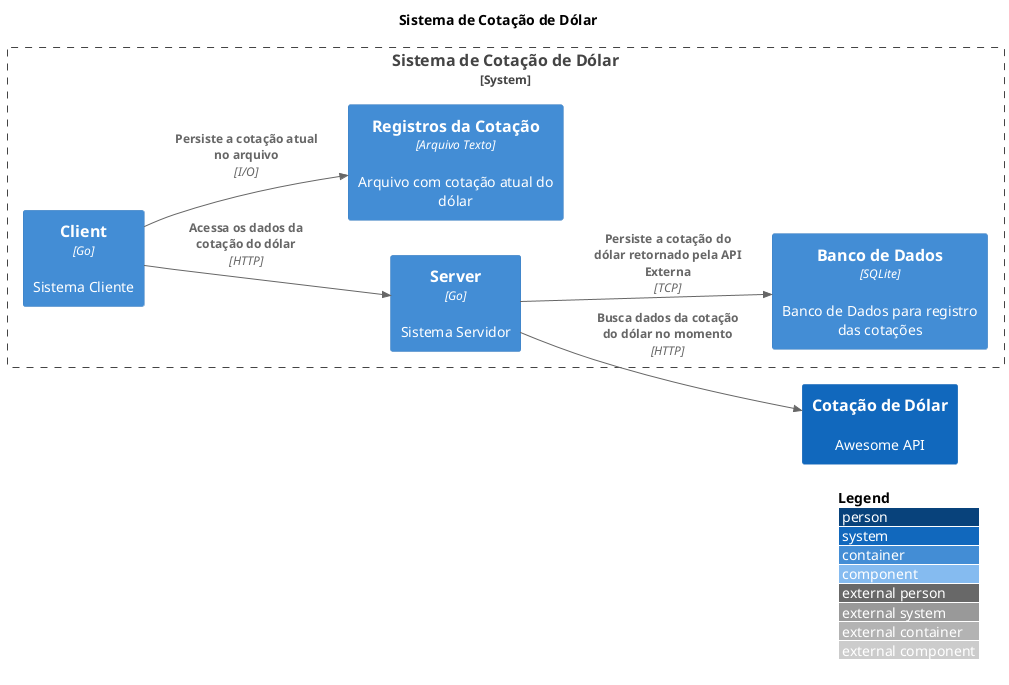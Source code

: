 @startuml system
!include <C4/C4_Context.puml>
!include <C4/C4_Container.puml>
!include <C4/C4_Component.puml>

AddRelTag("async", $lineStyle = DashedLine())

left to right direction
LAYOUT_WITH_LEGEND()

title Sistema de Cotação de Dólar

System(server_external, "Cotação de Dólar", "Awesome API")

System_Boundary(system_boundary, "Sistema de Cotação de Dólar") {
    Container(client, "Client", "Go", "Sistema Cliente")
    Container(server, "Server", "Go", "Sistema Servidor")
    Container(db, "Banco de Dados", "SQLite", "Banco de Dados para registro das cotações")
    Container(cotacao_txt, "Registros da Cotação", "Arquivo Texto", "Arquivo com cotação atual do dólar")

    Rel(client, server, "Acessa os dados da cotação do dólar", "HTTP")
    Rel(server, server_external, "Busca dados da cotação do dólar no momento", "HTTP")
    Rel(server, db, "Persiste a cotação do dólar retornado pela API Externa", "TCP")
    Rel(client, cotacao_txt, "Persiste a cotação atual no arquivo", "I/O")
}
@enduml
